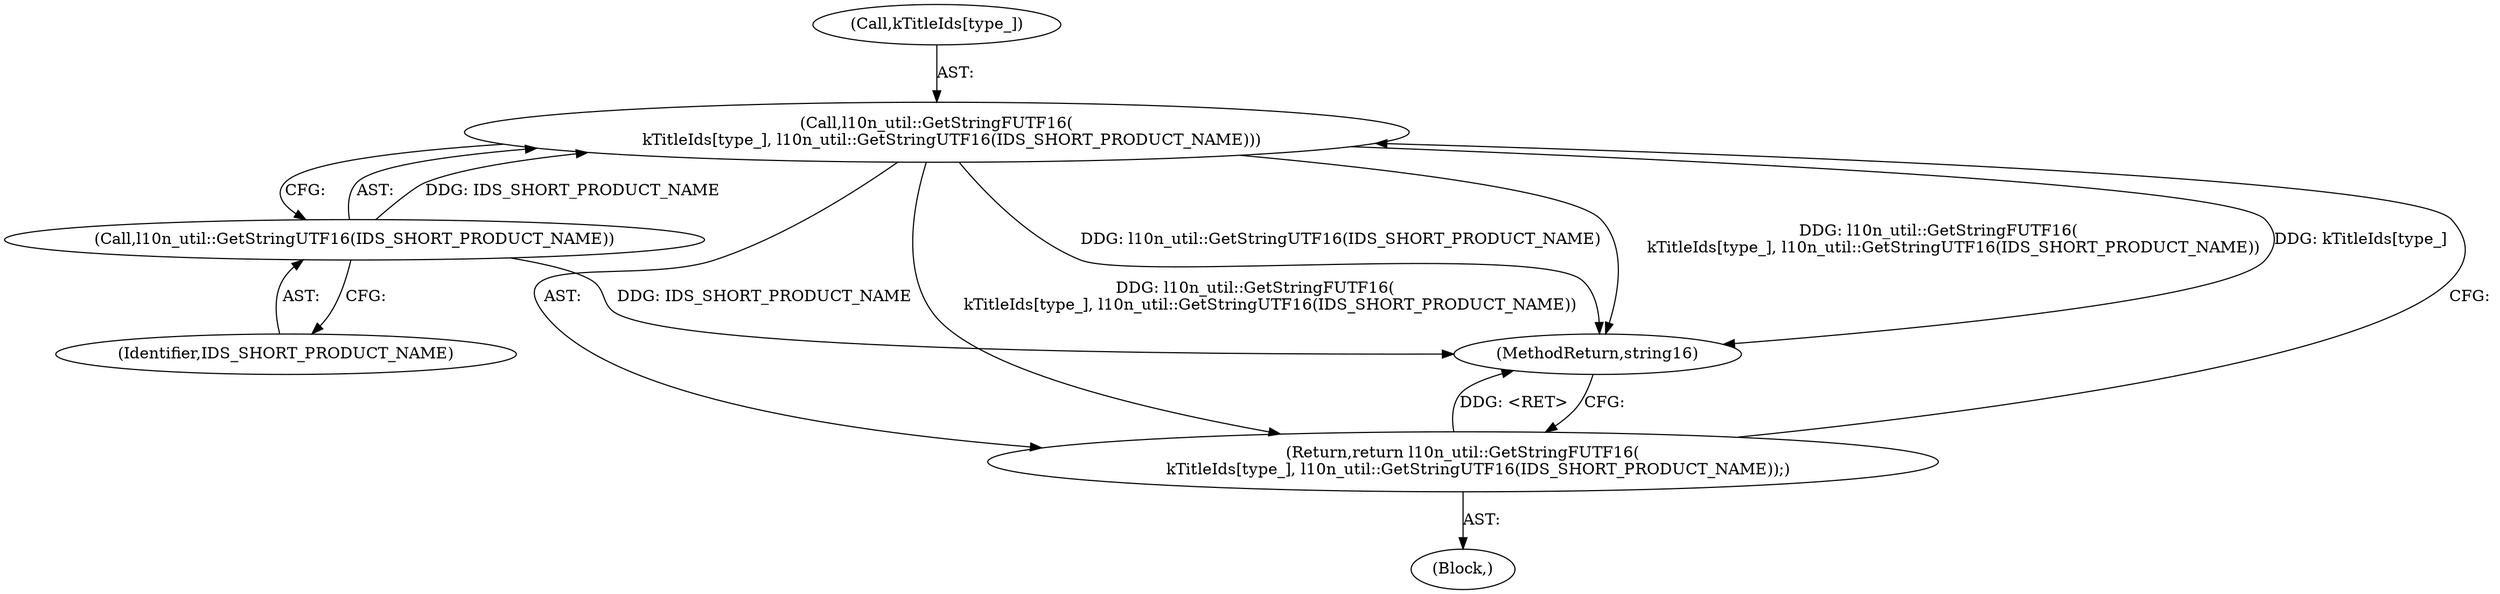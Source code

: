 digraph "0_Chrome_6b5f83842b5edb5d4bd6684b196b3630c6769731_1@array" {
"1000121" [label="(Call,l10n_util::GetStringFUTF16(\n      kTitleIds[type_], l10n_util::GetStringUTF16(IDS_SHORT_PRODUCT_NAME)))"];
"1000125" [label="(Call,l10n_util::GetStringUTF16(IDS_SHORT_PRODUCT_NAME))"];
"1000120" [label="(Return,return l10n_util::GetStringFUTF16(\n      kTitleIds[type_], l10n_util::GetStringUTF16(IDS_SHORT_PRODUCT_NAME));)"];
"1000125" [label="(Call,l10n_util::GetStringUTF16(IDS_SHORT_PRODUCT_NAME))"];
"1000120" [label="(Return,return l10n_util::GetStringFUTF16(\n      kTitleIds[type_], l10n_util::GetStringUTF16(IDS_SHORT_PRODUCT_NAME));)"];
"1000122" [label="(Call,kTitleIds[type_])"];
"1000119" [label="(Block,)"];
"1000121" [label="(Call,l10n_util::GetStringFUTF16(\n      kTitleIds[type_], l10n_util::GetStringUTF16(IDS_SHORT_PRODUCT_NAME)))"];
"1000126" [label="(Identifier,IDS_SHORT_PRODUCT_NAME)"];
"1000134" [label="(MethodReturn,string16)"];
"1000121" -> "1000120"  [label="AST: "];
"1000121" -> "1000125"  [label="CFG: "];
"1000122" -> "1000121"  [label="AST: "];
"1000125" -> "1000121"  [label="AST: "];
"1000120" -> "1000121"  [label="CFG: "];
"1000121" -> "1000134"  [label="DDG: l10n_util::GetStringUTF16(IDS_SHORT_PRODUCT_NAME)"];
"1000121" -> "1000134"  [label="DDG: l10n_util::GetStringFUTF16(\n      kTitleIds[type_], l10n_util::GetStringUTF16(IDS_SHORT_PRODUCT_NAME))"];
"1000121" -> "1000134"  [label="DDG: kTitleIds[type_]"];
"1000121" -> "1000120"  [label="DDG: l10n_util::GetStringFUTF16(\n      kTitleIds[type_], l10n_util::GetStringUTF16(IDS_SHORT_PRODUCT_NAME))"];
"1000125" -> "1000121"  [label="DDG: IDS_SHORT_PRODUCT_NAME"];
"1000125" -> "1000126"  [label="CFG: "];
"1000126" -> "1000125"  [label="AST: "];
"1000125" -> "1000134"  [label="DDG: IDS_SHORT_PRODUCT_NAME"];
"1000120" -> "1000119"  [label="AST: "];
"1000134" -> "1000120"  [label="CFG: "];
"1000120" -> "1000134"  [label="DDG: <RET>"];
}
